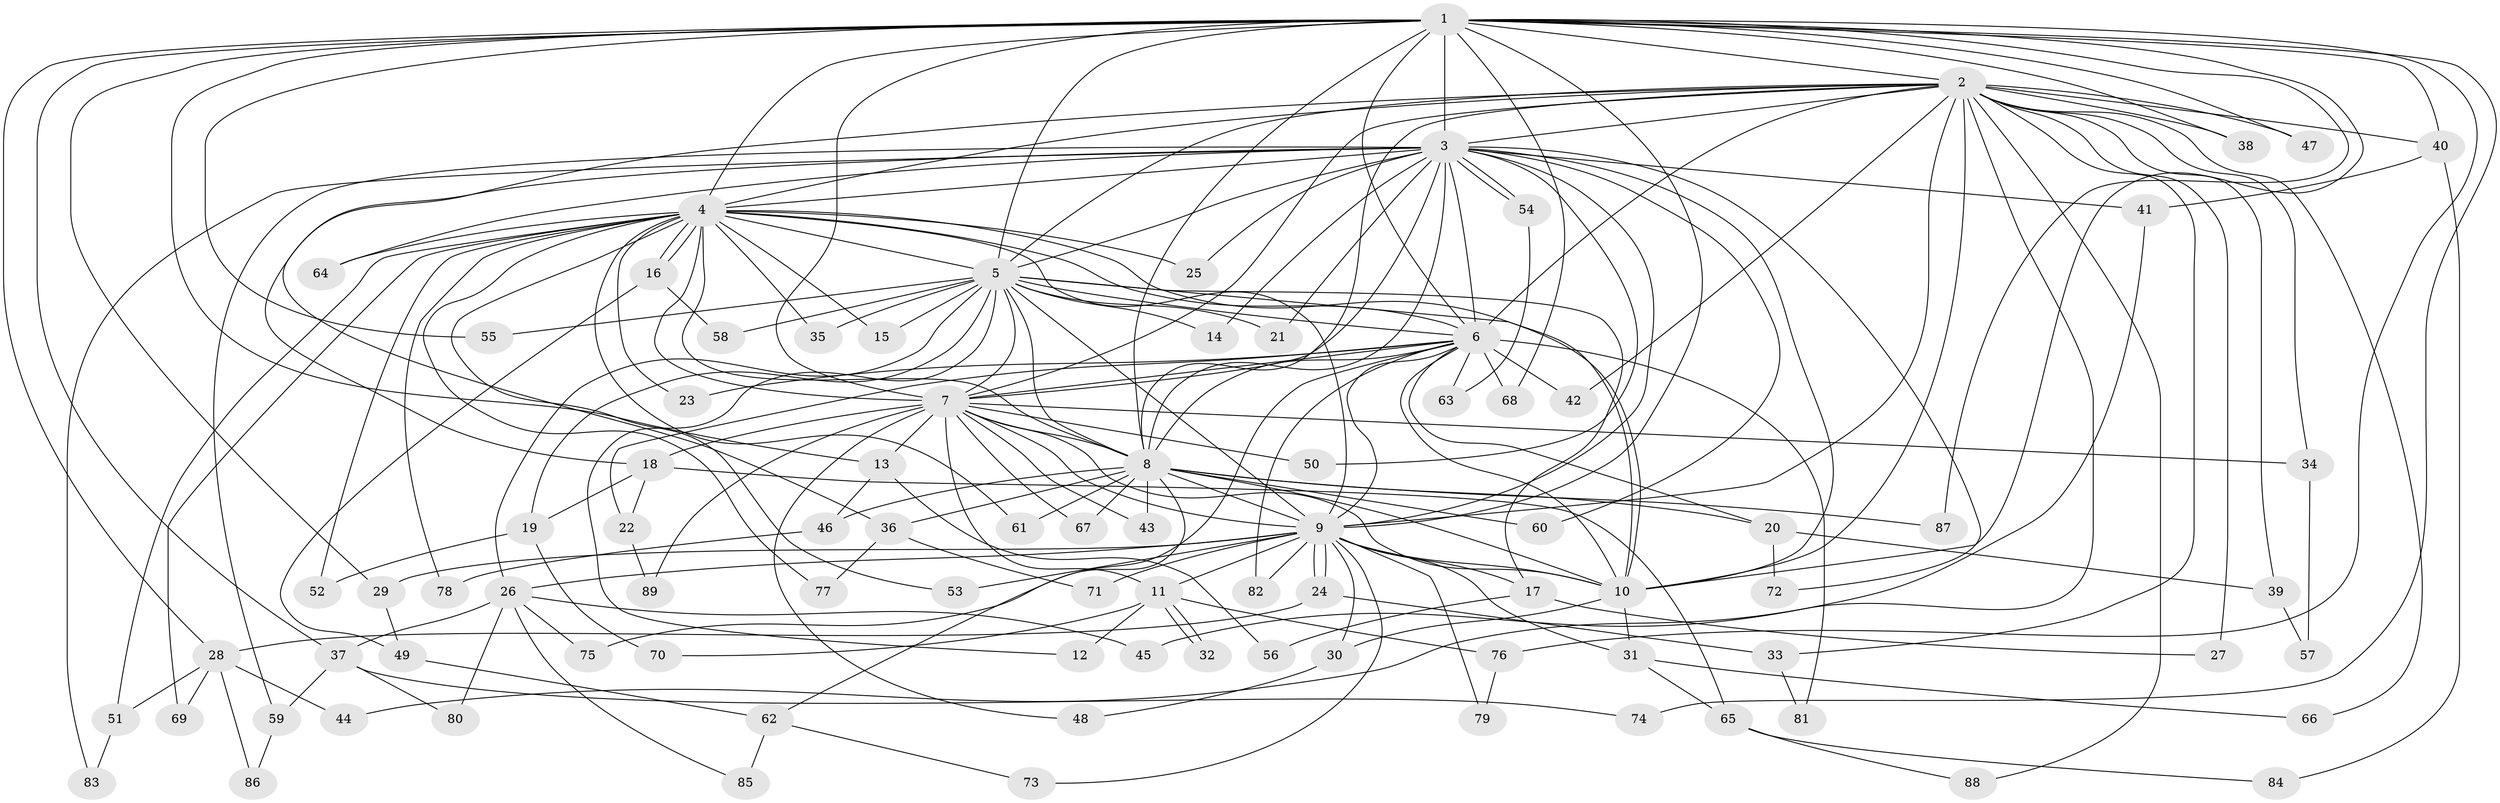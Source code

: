 // Generated by graph-tools (version 1.1) at 2025/01/03/09/25 03:01:18]
// undirected, 89 vertices, 203 edges
graph export_dot {
graph [start="1"]
  node [color=gray90,style=filled];
  1;
  2;
  3;
  4;
  5;
  6;
  7;
  8;
  9;
  10;
  11;
  12;
  13;
  14;
  15;
  16;
  17;
  18;
  19;
  20;
  21;
  22;
  23;
  24;
  25;
  26;
  27;
  28;
  29;
  30;
  31;
  32;
  33;
  34;
  35;
  36;
  37;
  38;
  39;
  40;
  41;
  42;
  43;
  44;
  45;
  46;
  47;
  48;
  49;
  50;
  51;
  52;
  53;
  54;
  55;
  56;
  57;
  58;
  59;
  60;
  61;
  62;
  63;
  64;
  65;
  66;
  67;
  68;
  69;
  70;
  71;
  72;
  73;
  74;
  75;
  76;
  77;
  78;
  79;
  80;
  81;
  82;
  83;
  84;
  85;
  86;
  87;
  88;
  89;
  1 -- 2;
  1 -- 3;
  1 -- 4;
  1 -- 5;
  1 -- 6;
  1 -- 7;
  1 -- 8;
  1 -- 9;
  1 -- 10;
  1 -- 13;
  1 -- 28;
  1 -- 29;
  1 -- 37;
  1 -- 38;
  1 -- 40;
  1 -- 47;
  1 -- 55;
  1 -- 68;
  1 -- 74;
  1 -- 76;
  1 -- 87;
  2 -- 3;
  2 -- 4;
  2 -- 5;
  2 -- 6;
  2 -- 7;
  2 -- 8;
  2 -- 9;
  2 -- 10;
  2 -- 27;
  2 -- 33;
  2 -- 34;
  2 -- 36;
  2 -- 38;
  2 -- 39;
  2 -- 40;
  2 -- 42;
  2 -- 44;
  2 -- 47;
  2 -- 66;
  2 -- 88;
  3 -- 4;
  3 -- 5;
  3 -- 6;
  3 -- 7;
  3 -- 8;
  3 -- 9;
  3 -- 10;
  3 -- 14;
  3 -- 18;
  3 -- 21;
  3 -- 25;
  3 -- 41;
  3 -- 50;
  3 -- 54;
  3 -- 54;
  3 -- 59;
  3 -- 60;
  3 -- 64;
  3 -- 72;
  3 -- 83;
  4 -- 5;
  4 -- 6;
  4 -- 7;
  4 -- 8;
  4 -- 9;
  4 -- 10;
  4 -- 15;
  4 -- 16;
  4 -- 16;
  4 -- 23;
  4 -- 25;
  4 -- 35;
  4 -- 51;
  4 -- 52;
  4 -- 53;
  4 -- 61;
  4 -- 64;
  4 -- 69;
  4 -- 77;
  4 -- 78;
  5 -- 6;
  5 -- 7;
  5 -- 8;
  5 -- 9;
  5 -- 10;
  5 -- 12;
  5 -- 14;
  5 -- 15;
  5 -- 17;
  5 -- 19;
  5 -- 21;
  5 -- 26;
  5 -- 35;
  5 -- 55;
  5 -- 58;
  6 -- 7;
  6 -- 8;
  6 -- 9;
  6 -- 10;
  6 -- 20;
  6 -- 22;
  6 -- 23;
  6 -- 42;
  6 -- 63;
  6 -- 68;
  6 -- 75;
  6 -- 81;
  6 -- 82;
  7 -- 8;
  7 -- 9;
  7 -- 10;
  7 -- 11;
  7 -- 13;
  7 -- 18;
  7 -- 34;
  7 -- 43;
  7 -- 48;
  7 -- 50;
  7 -- 67;
  7 -- 89;
  8 -- 9;
  8 -- 10;
  8 -- 20;
  8 -- 36;
  8 -- 43;
  8 -- 46;
  8 -- 60;
  8 -- 61;
  8 -- 62;
  8 -- 67;
  8 -- 87;
  9 -- 10;
  9 -- 11;
  9 -- 17;
  9 -- 24;
  9 -- 24;
  9 -- 26;
  9 -- 29;
  9 -- 30;
  9 -- 31;
  9 -- 53;
  9 -- 71;
  9 -- 73;
  9 -- 79;
  9 -- 82;
  10 -- 30;
  10 -- 31;
  11 -- 12;
  11 -- 32;
  11 -- 32;
  11 -- 70;
  11 -- 76;
  13 -- 46;
  13 -- 56;
  16 -- 49;
  16 -- 58;
  17 -- 27;
  17 -- 56;
  18 -- 19;
  18 -- 22;
  18 -- 65;
  19 -- 52;
  19 -- 70;
  20 -- 39;
  20 -- 72;
  22 -- 89;
  24 -- 28;
  24 -- 33;
  26 -- 37;
  26 -- 45;
  26 -- 75;
  26 -- 80;
  26 -- 85;
  28 -- 44;
  28 -- 51;
  28 -- 69;
  28 -- 86;
  29 -- 49;
  30 -- 48;
  31 -- 65;
  31 -- 66;
  33 -- 81;
  34 -- 57;
  36 -- 71;
  36 -- 77;
  37 -- 59;
  37 -- 74;
  37 -- 80;
  39 -- 57;
  40 -- 41;
  40 -- 84;
  41 -- 45;
  46 -- 78;
  49 -- 62;
  51 -- 83;
  54 -- 63;
  59 -- 86;
  62 -- 73;
  62 -- 85;
  65 -- 84;
  65 -- 88;
  76 -- 79;
}
